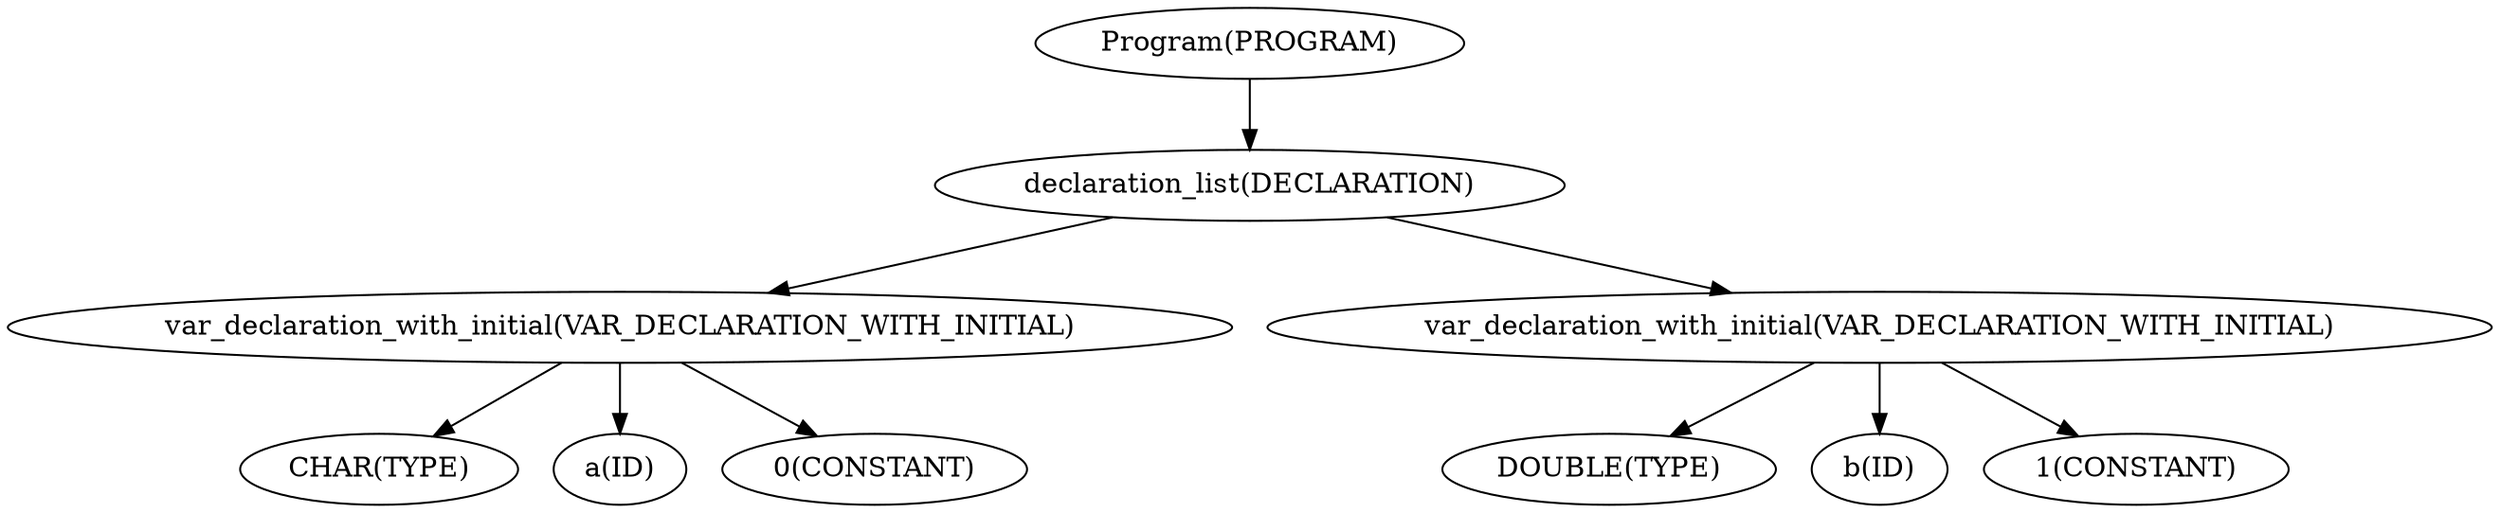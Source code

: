 digraph AST {
	node0 [label="Program(PROGRAM)"];
	node1 [label="declaration_list(DECLARATION)"];
	node0 -> node1;
	node2 [label="var_declaration_with_initial(VAR_DECLARATION_WITH_INITIAL)"];
	node1 -> node2;
	node3 [label="CHAR(TYPE)"];
	node2 -> node3;
	node4 [label="a(ID)"];
	node2 -> node4;
	node5 [label="0(CONSTANT)"];
	node2 -> node5;
	node6 [label="var_declaration_with_initial(VAR_DECLARATION_WITH_INITIAL)"];
	node1 -> node6;
	node7 [label="DOUBLE(TYPE)"];
	node6 -> node7;
	node8 [label="b(ID)"];
	node6 -> node8;
	node9 [label="1(CONSTANT)"];
	node6 -> node9;
}
